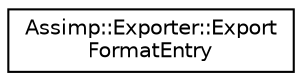 digraph "Graphical Class Hierarchy"
{
  edge [fontname="Helvetica",fontsize="10",labelfontname="Helvetica",labelfontsize="10"];
  node [fontname="Helvetica",fontsize="10",shape=record];
  rankdir="LR";
  Node1 [label="Assimp::Exporter::Export\lFormatEntry",height=0.2,width=0.4,color="black", fillcolor="white", style="filled",URL="$struct_assimp_1_1_exporter_1_1_export_format_entry.html"];
}
